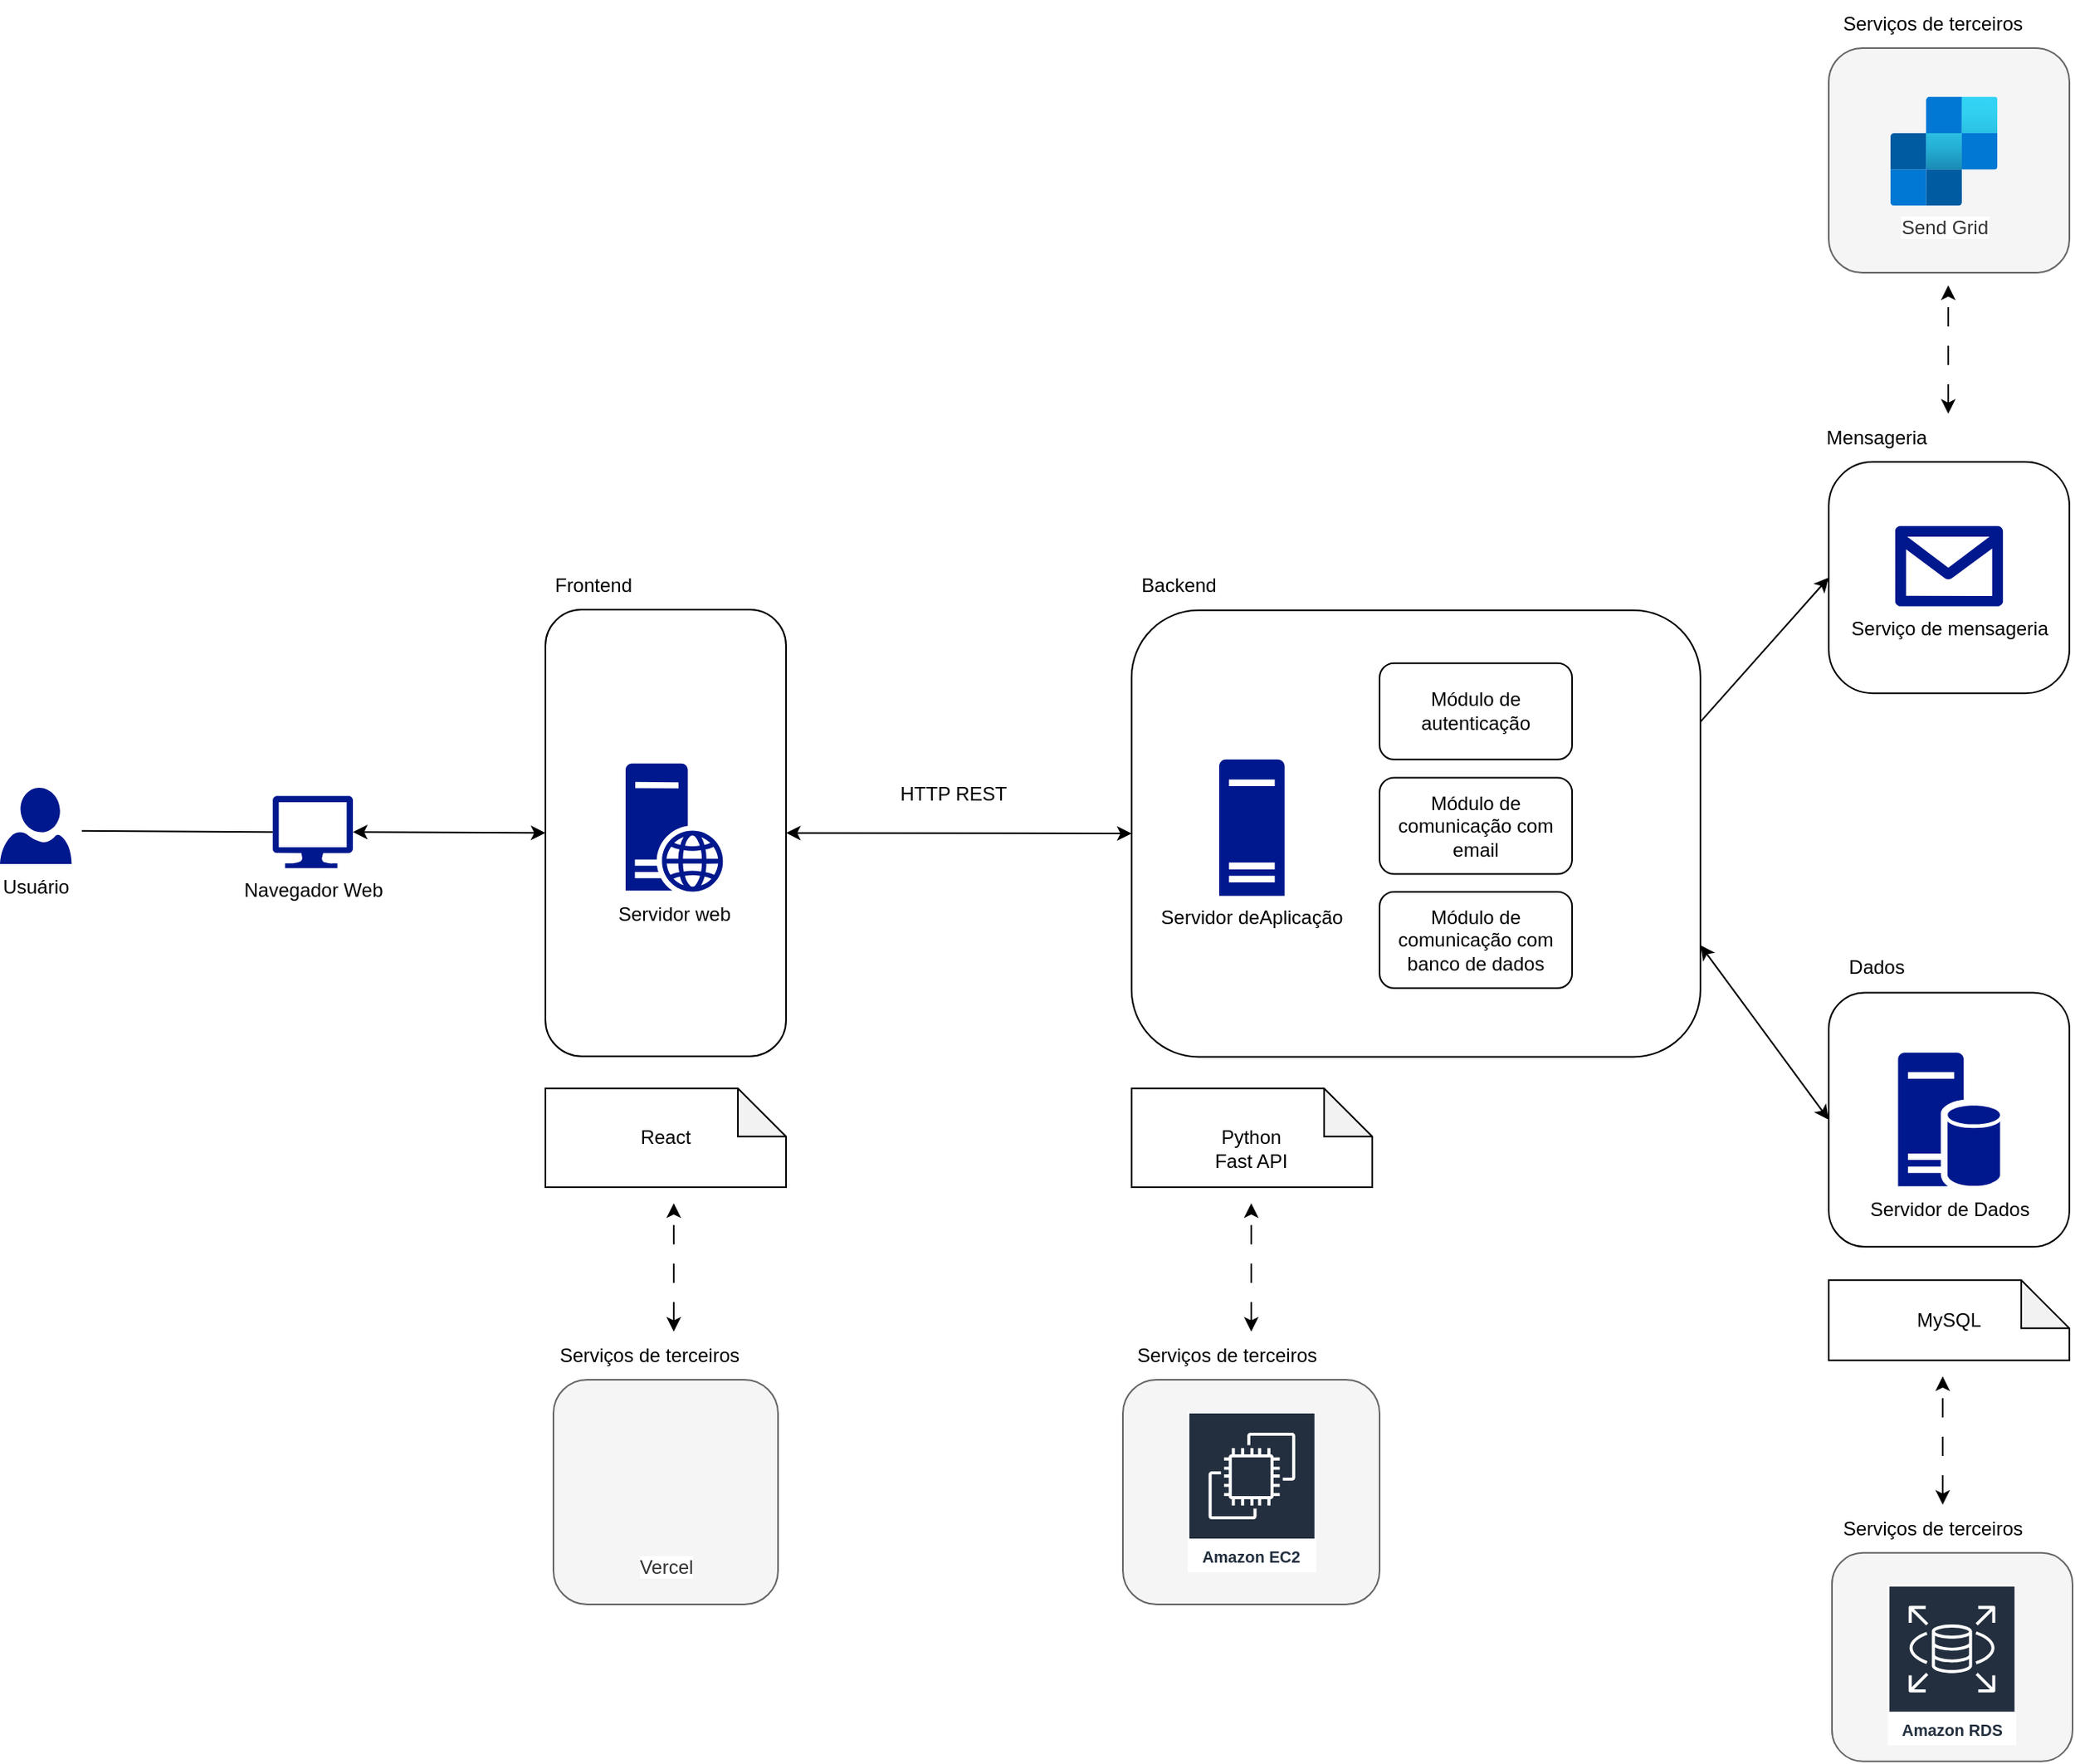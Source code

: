 <mxfile version="20.8.16" type="device"><diagram name="Page-1" id="YuSGr_BHjLQT6Ok8UIPV"><mxGraphModel dx="2977" dy="2110" grid="1" gridSize="10" guides="1" tooltips="1" connect="1" arrows="1" fold="1" page="1" pageScale="1" pageWidth="850" pageHeight="1100" math="0" shadow="0"><root><mxCell id="0"/><mxCell id="1" parent="0"/><mxCell id="dvR96DgBNiAL8DSCHxnX-46" value="" style="rounded=1;whiteSpace=wrap;html=1;arcSize=19;" parent="1" vertex="1"><mxGeometry x="970" y="187.9" width="150" height="144.19" as="geometry"/></mxCell><mxCell id="dvR96DgBNiAL8DSCHxnX-44" value="" style="rounded=1;whiteSpace=wrap;html=1;" parent="1" vertex="1"><mxGeometry x="970" y="518.72" width="150" height="158.37" as="geometry"/></mxCell><mxCell id="dvR96DgBNiAL8DSCHxnX-3" value="Navegador Web" style="sketch=0;aspect=fixed;pointerEvents=1;shadow=0;dashed=0;html=1;strokeColor=none;labelPosition=center;verticalLabelPosition=bottom;verticalAlign=top;align=center;fillColor=#00188D;shape=mxgraph.azure.computer" parent="1" vertex="1"><mxGeometry y="396.12" width="50" height="45" as="geometry"/></mxCell><mxCell id="dvR96DgBNiAL8DSCHxnX-4" value="Usuário" style="sketch=0;aspect=fixed;pointerEvents=1;shadow=0;dashed=0;html=1;strokeColor=none;labelPosition=center;verticalLabelPosition=bottom;verticalAlign=top;align=center;fillColor=#00188D;shape=mxgraph.azure.user" parent="1" vertex="1"><mxGeometry x="-170" y="391" width="44.65" height="47.5" as="geometry"/></mxCell><mxCell id="dvR96DgBNiAL8DSCHxnX-18" value="" style="rounded=1;whiteSpace=wrap;html=1;" parent="1" vertex="1"><mxGeometry x="170" y="280" width="150" height="278.37" as="geometry"/></mxCell><mxCell id="dvR96DgBNiAL8DSCHxnX-11" value="Servidor web" style="sketch=0;aspect=fixed;pointerEvents=1;shadow=0;dashed=0;html=1;strokeColor=none;labelPosition=center;verticalLabelPosition=bottom;verticalAlign=top;align=center;fillColor=#00188D;shape=mxgraph.mscae.enterprise.web_server" parent="1" vertex="1"><mxGeometry x="220" y="375.87" width="60.8" height="80" as="geometry"/></mxCell><mxCell id="dvR96DgBNiAL8DSCHxnX-15" value="Serviço de mensageria" style="sketch=0;aspect=fixed;pointerEvents=1;shadow=0;dashed=0;html=1;strokeColor=none;labelPosition=center;verticalLabelPosition=bottom;verticalAlign=top;align=center;fillColor=#00188D;shape=mxgraph.azure.message2;" parent="1" vertex="1"><mxGeometry x="1011.22" y="227.9" width="67.57" height="50" as="geometry"/></mxCell><mxCell id="dvR96DgBNiAL8DSCHxnX-13" value="&lt;div&gt;Servidor de Dados&lt;/div&gt;" style="sketch=0;aspect=fixed;pointerEvents=1;shadow=0;dashed=0;html=1;strokeColor=none;labelPosition=center;verticalLabelPosition=bottom;verticalAlign=top;align=center;fillColor=#00188D;shape=mxgraph.mscae.enterprise.database_server" parent="1" vertex="1"><mxGeometry x="1013.21" y="556.07" width="63.58" height="83.66" as="geometry"/></mxCell><mxCell id="dvR96DgBNiAL8DSCHxnX-29" value="" style="rounded=1;whiteSpace=wrap;html=1;" parent="1" vertex="1"><mxGeometry x="535.4" y="280.37" width="354.6" height="278.37" as="geometry"/></mxCell><mxCell id="dvR96DgBNiAL8DSCHxnX-16" value="Servidor deAplicação" style="sketch=0;aspect=fixed;pointerEvents=1;shadow=0;dashed=0;html=1;strokeColor=none;labelPosition=center;verticalLabelPosition=bottom;verticalAlign=top;align=center;fillColor=#00188D;shape=mxgraph.mscae.enterprise.server_generic" parent="1" vertex="1"><mxGeometry x="590" y="373.37" width="40.8" height="85" as="geometry"/></mxCell><mxCell id="dvR96DgBNiAL8DSCHxnX-19" value="Frontend" style="text;html=1;align=center;verticalAlign=middle;whiteSpace=wrap;rounded=0;" parent="1" vertex="1"><mxGeometry x="170" y="250" width="60" height="30" as="geometry"/></mxCell><mxCell id="dvR96DgBNiAL8DSCHxnX-28" value="&lt;div align=&quot;center&quot;&gt;React&lt;/div&gt;" style="shape=note;whiteSpace=wrap;html=1;backgroundOutline=1;darkOpacity=0.05;align=center;" parent="1" vertex="1"><mxGeometry x="170" y="578.37" width="150" height="61.63" as="geometry"/></mxCell><mxCell id="dvR96DgBNiAL8DSCHxnX-30" value="Backend" style="text;html=1;align=center;verticalAlign=middle;whiteSpace=wrap;rounded=0;" parent="1" vertex="1"><mxGeometry x="535.4" y="250" width="60" height="30" as="geometry"/></mxCell><mxCell id="dvR96DgBNiAL8DSCHxnX-31" value="&lt;div align=&quot;center&quot;&gt;&lt;div&gt;&lt;br&gt;Python&lt;/div&gt;&lt;div&gt;Fast API&lt;br&gt;&lt;/div&gt;&lt;/div&gt;" style="shape=note;whiteSpace=wrap;html=1;backgroundOutline=1;darkOpacity=0.05;align=center;" parent="1" vertex="1"><mxGeometry x="535.4" y="578.37" width="150" height="61.63" as="geometry"/></mxCell><mxCell id="dvR96DgBNiAL8DSCHxnX-33" value="" style="endArrow=none;html=1;rounded=0;exitX=1.142;exitY=0.566;exitDx=0;exitDy=0;exitPerimeter=0;entryX=0;entryY=0.5;entryDx=0;entryDy=0;entryPerimeter=0;" parent="1" source="dvR96DgBNiAL8DSCHxnX-4" target="dvR96DgBNiAL8DSCHxnX-3" edge="1"><mxGeometry width="50" height="50" relative="1" as="geometry"><mxPoint x="480" y="503" as="sourcePoint"/><mxPoint x="530" y="453" as="targetPoint"/></mxGeometry></mxCell><mxCell id="dvR96DgBNiAL8DSCHxnX-43" value="&lt;div align=&quot;center&quot;&gt;MySQL&lt;/div&gt;" style="shape=note;whiteSpace=wrap;html=1;backgroundOutline=1;darkOpacity=0.05;align=center;" parent="1" vertex="1"><mxGeometry x="970" y="697.9" width="150" height="50" as="geometry"/></mxCell><mxCell id="dvR96DgBNiAL8DSCHxnX-45" value="Dados" style="text;html=1;align=center;verticalAlign=middle;whiteSpace=wrap;rounded=0;" parent="1" vertex="1"><mxGeometry x="970" y="487.9" width="60" height="30" as="geometry"/></mxCell><mxCell id="dvR96DgBNiAL8DSCHxnX-48" value="Mensageria" style="text;html=1;align=center;verticalAlign=middle;whiteSpace=wrap;rounded=0;" parent="1" vertex="1"><mxGeometry x="970" y="157.9" width="60" height="30" as="geometry"/></mxCell><mxCell id="dvR96DgBNiAL8DSCHxnX-71" value="" style="endArrow=classic;startArrow=classic;html=1;rounded=0;dashed=1;dashPattern=12 12;" parent="1" edge="1"><mxGeometry width="50" height="50" relative="1" as="geometry"><mxPoint x="250" y="730" as="sourcePoint"/><mxPoint x="250" y="650" as="targetPoint"/><Array as="points"><mxPoint x="250" y="690"/></Array></mxGeometry></mxCell><mxCell id="dvR96DgBNiAL8DSCHxnX-73" value="" style="rounded=1;whiteSpace=wrap;html=1;fillColor=#f5f5f5;fontColor=#333333;strokeColor=#666666;" parent="1" vertex="1"><mxGeometry x="175" y="760" width="140" height="140" as="geometry"/></mxCell><mxCell id="dvR96DgBNiAL8DSCHxnX-74" value="Serviços de terceiros" style="text;html=1;align=center;verticalAlign=middle;whiteSpace=wrap;rounded=0;" parent="1" vertex="1"><mxGeometry x="170" y="730" width="130" height="30" as="geometry"/></mxCell><mxCell id="dvR96DgBNiAL8DSCHxnX-76" value="" style="endArrow=classic;startArrow=classic;html=1;rounded=0;dashed=1;dashPattern=12 12;" parent="1" edge="1"><mxGeometry width="50" height="50" relative="1" as="geometry"><mxPoint x="610" y="730" as="sourcePoint"/><mxPoint x="610" y="650" as="targetPoint"/><Array as="points"><mxPoint x="610" y="700"/></Array></mxGeometry></mxCell><mxCell id="dvR96DgBNiAL8DSCHxnX-77" value="Vercel" style="shape=image;html=1;verticalAlign=top;verticalLabelPosition=bottom;labelBackgroundColor=#ffffff;imageAspect=0;aspect=fixed;image=https://cdn1.iconfinder.com/data/icons/ionicons-fill-vol-2/512/logo-vercel-128.png;fillColor=#f5f5f5;fontColor=#333333;strokeColor=#666666;" parent="1" vertex="1"><mxGeometry x="206" y="784.9" width="78" height="78" as="geometry"/></mxCell><mxCell id="dvR96DgBNiAL8DSCHxnX-78" value="" style="rounded=1;whiteSpace=wrap;html=1;fillColor=#f5f5f5;fontColor=#333333;strokeColor=#666666;" parent="1" vertex="1"><mxGeometry x="530" y="760" width="160" height="140" as="geometry"/></mxCell><mxCell id="dvR96DgBNiAL8DSCHxnX-79" value="Serviços de terceiros" style="text;html=1;align=center;verticalAlign=middle;whiteSpace=wrap;rounded=0;" parent="1" vertex="1"><mxGeometry x="530" y="730" width="130" height="30" as="geometry"/></mxCell><mxCell id="dvR96DgBNiAL8DSCHxnX-89" value="" style="rounded=1;whiteSpace=wrap;html=1;fillColor=#f5f5f5;fontColor=#333333;strokeColor=#666666;" parent="1" vertex="1"><mxGeometry x="970" y="-70" width="150" height="140" as="geometry"/></mxCell><mxCell id="dvR96DgBNiAL8DSCHxnX-90" value="Serviços de terceiros" style="text;html=1;align=center;verticalAlign=middle;whiteSpace=wrap;rounded=0;" parent="1" vertex="1"><mxGeometry x="970" y="-100" width="130" height="30" as="geometry"/></mxCell><mxCell id="dvR96DgBNiAL8DSCHxnX-94" value="Send Grid" style="image;aspect=fixed;html=1;points=[];align=center;fontSize=12;image=img/lib/azure2/integration/SendGrid_Accounts.svg;fillColor=#f5f5f5;fontColor=#333333;strokeColor=#666666;" parent="1" vertex="1"><mxGeometry x="1008.4" y="-39.73" width="66.8" height="68" as="geometry"/></mxCell><mxCell id="dvR96DgBNiAL8DSCHxnX-95" value="" style="endArrow=classic;startArrow=classic;html=1;rounded=0;dashed=1;dashPattern=12 12;" parent="1" edge="1"><mxGeometry width="50" height="50" relative="1" as="geometry"><mxPoint x="1044.5" y="157.9" as="sourcePoint"/><mxPoint x="1044.5" y="77.9" as="targetPoint"/><Array as="points"><mxPoint x="1044.5" y="127.9"/></Array></mxGeometry></mxCell><mxCell id="ttn5iGbjU9qKdwL8Ehko-1" value="" style="endArrow=classic;startArrow=classic;html=1;rounded=0;exitX=1;exitY=0.5;exitDx=0;exitDy=0;exitPerimeter=0;entryX=0;entryY=0.5;entryDx=0;entryDy=0;" edge="1" parent="1" source="dvR96DgBNiAL8DSCHxnX-3" target="dvR96DgBNiAL8DSCHxnX-18"><mxGeometry width="50" height="50" relative="1" as="geometry"><mxPoint x="510" y="630" as="sourcePoint"/><mxPoint x="560" y="580" as="targetPoint"/></mxGeometry></mxCell><mxCell id="ttn5iGbjU9qKdwL8Ehko-2" value="" style="endArrow=classic;startArrow=classic;html=1;rounded=0;exitX=1;exitY=0.5;exitDx=0;exitDy=0;entryX=0;entryY=0.5;entryDx=0;entryDy=0;" edge="1" parent="1" source="dvR96DgBNiAL8DSCHxnX-18" target="dvR96DgBNiAL8DSCHxnX-29"><mxGeometry width="50" height="50" relative="1" as="geometry"><mxPoint x="510" y="630" as="sourcePoint"/><mxPoint x="560" y="580" as="targetPoint"/></mxGeometry></mxCell><mxCell id="ttn5iGbjU9qKdwL8Ehko-3" value="" style="endArrow=classic;startArrow=classic;html=1;rounded=0;entryX=1;entryY=0.75;entryDx=0;entryDy=0;exitX=0;exitY=0.5;exitDx=0;exitDy=0;" edge="1" parent="1" source="dvR96DgBNiAL8DSCHxnX-44" target="dvR96DgBNiAL8DSCHxnX-29"><mxGeometry width="50" height="50" relative="1" as="geometry"><mxPoint x="510" y="630" as="sourcePoint"/><mxPoint x="560" y="580" as="targetPoint"/></mxGeometry></mxCell><mxCell id="ttn5iGbjU9qKdwL8Ehko-4" value="" style="endArrow=classic;html=1;rounded=0;exitX=1;exitY=0.25;exitDx=0;exitDy=0;entryX=0;entryY=0.5;entryDx=0;entryDy=0;" edge="1" parent="1" source="dvR96DgBNiAL8DSCHxnX-29" target="dvR96DgBNiAL8DSCHxnX-46"><mxGeometry width="50" height="50" relative="1" as="geometry"><mxPoint x="510" y="630" as="sourcePoint"/><mxPoint x="560" y="580" as="targetPoint"/></mxGeometry></mxCell><mxCell id="ttn5iGbjU9qKdwL8Ehko-5" value="" style="endArrow=classic;startArrow=classic;html=1;rounded=0;dashed=1;dashPattern=12 12;" edge="1" parent="1"><mxGeometry width="50" height="50" relative="1" as="geometry"><mxPoint x="1041.03" y="837.9" as="sourcePoint"/><mxPoint x="1041.03" y="757.9" as="targetPoint"/><Array as="points"><mxPoint x="1041.03" y="807.9"/></Array></mxGeometry></mxCell><mxCell id="ttn5iGbjU9qKdwL8Ehko-6" value="HTTP REST" style="text;html=1;strokeColor=none;fillColor=none;align=center;verticalAlign=middle;whiteSpace=wrap;rounded=0;" vertex="1" parent="1"><mxGeometry x="382" y="380" width="85" height="30" as="geometry"/></mxCell><mxCell id="ttn5iGbjU9qKdwL8Ehko-8" value="" style="rounded=1;whiteSpace=wrap;html=1;fillColor=#f5f5f5;fontColor=#333333;strokeColor=#666666;" vertex="1" parent="1"><mxGeometry x="972" y="867.9" width="150" height="130" as="geometry"/></mxCell><mxCell id="ttn5iGbjU9qKdwL8Ehko-9" value="Serviços de terceiros" style="text;html=1;align=center;verticalAlign=middle;whiteSpace=wrap;rounded=0;" vertex="1" parent="1"><mxGeometry x="970" y="837.9" width="130" height="30" as="geometry"/></mxCell><mxCell id="ttn5iGbjU9qKdwL8Ehko-10" value="Amazon RDS" style="sketch=0;outlineConnect=0;fontColor=#232F3E;gradientColor=none;strokeColor=#ffffff;fillColor=#232F3E;dashed=0;verticalLabelPosition=middle;verticalAlign=bottom;align=center;html=1;whiteSpace=wrap;fontSize=10;fontStyle=1;spacing=3;shape=mxgraph.aws4.productIcon;prIcon=mxgraph.aws4.rds;" vertex="1" parent="1"><mxGeometry x="1006.8" y="887.9" width="80" height="100" as="geometry"/></mxCell><mxCell id="ttn5iGbjU9qKdwL8Ehko-11" value="Amazon EC2" style="sketch=0;outlineConnect=0;fontColor=#232F3E;gradientColor=none;strokeColor=#ffffff;fillColor=#232F3E;dashed=0;verticalLabelPosition=middle;verticalAlign=bottom;align=center;html=1;whiteSpace=wrap;fontSize=10;fontStyle=1;spacing=3;shape=mxgraph.aws4.productIcon;prIcon=mxgraph.aws4.ec2;" vertex="1" parent="1"><mxGeometry x="570.4" y="780" width="80" height="100" as="geometry"/></mxCell><mxCell id="ttn5iGbjU9qKdwL8Ehko-12" value="Módulo de autenticação" style="rounded=1;whiteSpace=wrap;html=1;" vertex="1" parent="1"><mxGeometry x="690" y="313.37" width="120" height="60" as="geometry"/></mxCell><mxCell id="ttn5iGbjU9qKdwL8Ehko-13" value="Módulo de comunicação com email" style="rounded=1;whiteSpace=wrap;html=1;" vertex="1" parent="1"><mxGeometry x="690" y="384.75" width="120" height="60" as="geometry"/></mxCell><mxCell id="ttn5iGbjU9qKdwL8Ehko-14" value="Módulo de comunicação com banco de dados" style="rounded=1;whiteSpace=wrap;html=1;" vertex="1" parent="1"><mxGeometry x="690" y="455.87" width="120" height="60" as="geometry"/></mxCell></root></mxGraphModel></diagram></mxfile>